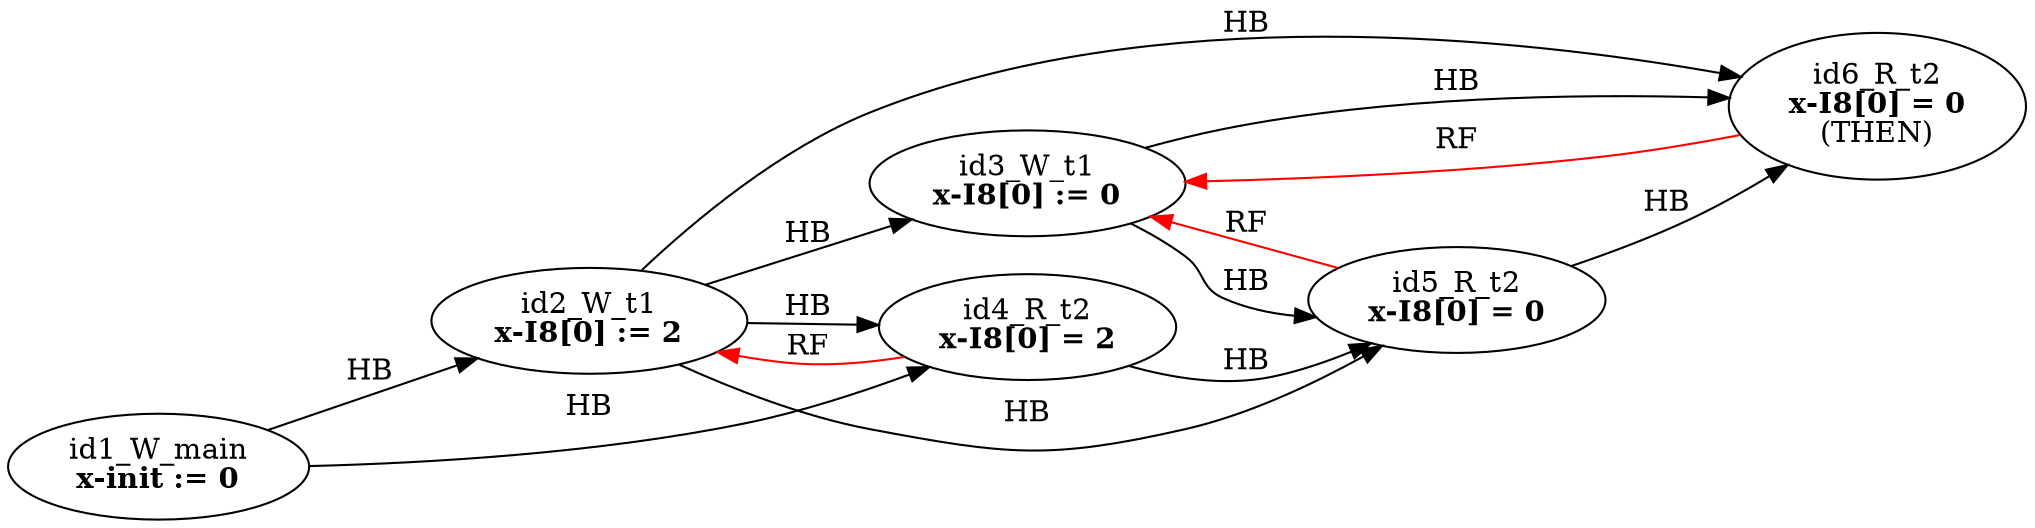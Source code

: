 digraph memory_model {
rankdir=LR;
splines=true; esep=0.5;
id2_W_t1 -> id3_W_t1 [label = "HB", color="black"];
id4_R_t2 -> id5_R_t2 [label = "HB", color="black"];
id1_W_main -> id2_W_t1 [label = "HB", color="black"];
id1_W_main -> id4_R_t2 [label = "HB", color="black"];
id2_W_t1 -> id4_R_t2 [label = "HB", color="black"];
id2_W_t1 -> id5_R_t2 [label = "HB", color="black"];
id3_W_t1 -> id5_R_t2 [label = "HB", color="black"];
id5_R_t2 -> id6_R_t2 [label = "HB", color="black"];
id3_W_t1 -> id6_R_t2 [label = "HB", color="black"];
id2_W_t1 -> id6_R_t2 [label = "HB", color="black"];
id4_R_t2 -> id2_W_t1 [label = "RF", color="red"];
id5_R_t2 -> id3_W_t1 [label = "RF", color="red"];
id6_R_t2 -> id3_W_t1 [label = "RF", color="red"];
id1_W_main [label=<id1_W_main<br/><B>x-init := 0</B>>, pos="2.5,6!"]
id2_W_t1 [label=<id2_W_t1<br/><B>x-I8[0] := 2</B>>, pos="0,4!"]
id3_W_t1 [label=<id3_W_t1<br/><B>x-I8[0] := 0</B>>, pos="0,2!"]
id4_R_t2 [label=<id4_R_t2<br/><B>x-I8[0] = 2</B>>, pos="5,4!"]
id5_R_t2 [label=<id5_R_t2<br/><B>x-I8[0] = 0</B>>, pos="5,2!"]
id6_R_t2 [label=<id6_R_t2<br/><B>x-I8[0] = 0</B><br/>(THEN)>, pos="5,0!"]
}